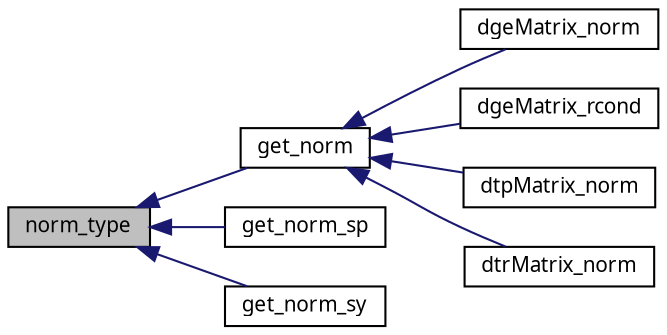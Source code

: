 digraph G
{
  edge [fontname="FreeSans.ttf",fontsize=10,labelfontname="FreeSans.ttf",labelfontsize=10];
  node [fontname="FreeSans.ttf",fontsize=10,shape=record];
  rankdir=LR;
  Node1 [label="norm_type",height=0.2,width=0.4,color="black", fillcolor="grey75", style="filled" fontcolor="black"];
  Node1 -> Node2 [dir=back,color="midnightblue",fontsize=10,style="solid",fontname="FreeSans.ttf"];
  Node2 [label="get_norm",height=0.2,width=0.4,color="black", fillcolor="white", style="filled",URL="$dgeMatrix_8c.html#18e14d832081c8d7d6df7bd2f9e390f9"];
  Node2 -> Node3 [dir=back,color="midnightblue",fontsize=10,style="solid",fontname="FreeSans.ttf"];
  Node3 [label="dgeMatrix_norm",height=0.2,width=0.4,color="black", fillcolor="white", style="filled",URL="$dgeMatrix_8h.html#d6b2835d2acbc142689c1d980387c5e0"];
  Node2 -> Node4 [dir=back,color="midnightblue",fontsize=10,style="solid",fontname="FreeSans.ttf"];
  Node4 [label="dgeMatrix_rcond",height=0.2,width=0.4,color="black", fillcolor="white", style="filled",URL="$dgeMatrix_8h.html#c4f1b4b19a004fb62c9cb68ccb1028ea"];
  Node2 -> Node5 [dir=back,color="midnightblue",fontsize=10,style="solid",fontname="FreeSans.ttf"];
  Node5 [label="dtpMatrix_norm",height=0.2,width=0.4,color="black", fillcolor="white", style="filled",URL="$dtpMatrix_8h.html#a9ed2c0dc25946f221d79fa4caf54fd6"];
  Node2 -> Node6 [dir=back,color="midnightblue",fontsize=10,style="solid",fontname="FreeSans.ttf"];
  Node6 [label="dtrMatrix_norm",height=0.2,width=0.4,color="black", fillcolor="white", style="filled",URL="$dtrMatrix_8h.html#e06260deeaaa22549b6c634f3add5999"];
  Node1 -> Node7 [dir=back,color="midnightblue",fontsize=10,style="solid",fontname="FreeSans.ttf"];
  Node7 [label="get_norm_sp",height=0.2,width=0.4,color="black", fillcolor="white", style="filled",URL="$dspMatrix_8h.html#2a8d63739f02971700f3a26bffe3ba52"];
  Node1 -> Node8 [dir=back,color="midnightblue",fontsize=10,style="solid",fontname="FreeSans.ttf"];
  Node8 [label="get_norm_sy",height=0.2,width=0.4,color="black", fillcolor="white", style="filled",URL="$dsyMatrix_8h.html#886569af93c91d1856c961323c5d6bce"];
}
